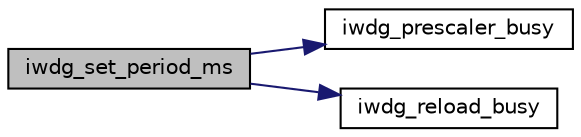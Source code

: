 digraph "iwdg_set_period_ms"
{
  edge [fontname="Helvetica",fontsize="10",labelfontname="Helvetica",labelfontsize="10"];
  node [fontname="Helvetica",fontsize="10",shape=record];
  rankdir="LR";
  Node1 [label="iwdg_set_period_ms",height=0.2,width=0.4,color="black", fillcolor="grey75", style="filled" fontcolor="black"];
  Node1 -> Node2 [color="midnightblue",fontsize="10",style="solid",fontname="Helvetica"];
  Node2 [label="iwdg_prescaler_busy",height=0.2,width=0.4,color="black", fillcolor="white", style="filled",URL="$group__iwdg__defines.html#gab5d11cd4f7d3c567c12acb26742d1eee",tooltip="IWDG Get Prescaler Register Status."];
  Node1 -> Node3 [color="midnightblue",fontsize="10",style="solid",fontname="Helvetica"];
  Node3 [label="iwdg_reload_busy",height=0.2,width=0.4,color="black", fillcolor="white", style="filled",URL="$group__iwdg__defines.html#gaa9844c03c29a289e394398d646e52187",tooltip="IWDG Get Reload Register Status."];
}
